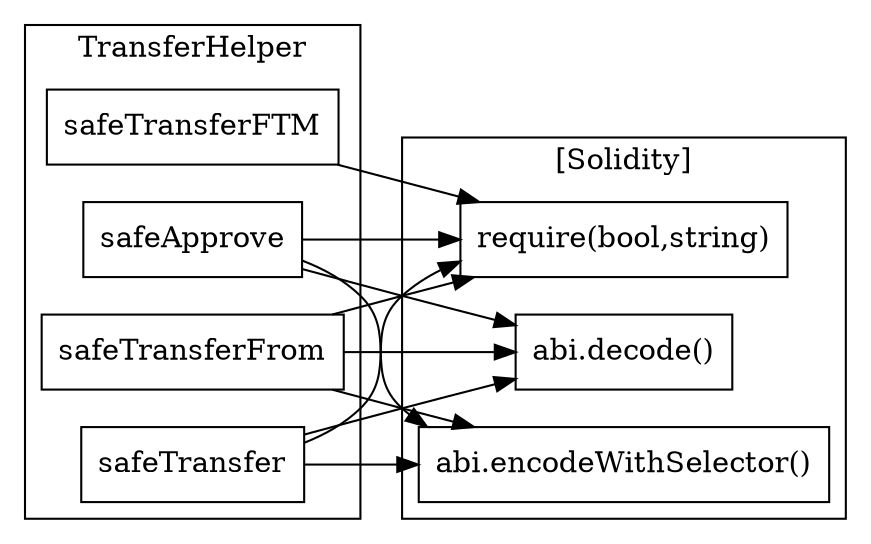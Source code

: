 strict digraph {
rankdir="LR"
node [shape=box]
subgraph cluster_944_TransferHelper {
label = "TransferHelper"
"944_safeTransferFTM" [label="safeTransferFTM"]
"944_safeApprove" [label="safeApprove"]
"944_safeTransferFrom" [label="safeTransferFrom"]
"944_safeTransfer" [label="safeTransfer"]
}subgraph cluster_solidity {
label = "[Solidity]"
"abi.decode()" 
"abi.encodeWithSelector()" 
"require(bool,string)" 
"944_safeTransfer" -> "abi.decode()"
"944_safeTransferFrom" -> "require(bool,string)"
"944_safeTransferFTM" -> "require(bool,string)"
"944_safeApprove" -> "abi.encodeWithSelector()"
"944_safeTransfer" -> "abi.encodeWithSelector()"
"944_safeTransfer" -> "require(bool,string)"
"944_safeTransferFrom" -> "abi.decode()"
"944_safeTransferFrom" -> "abi.encodeWithSelector()"
"944_safeApprove" -> "require(bool,string)"
"944_safeApprove" -> "abi.decode()"
}
}